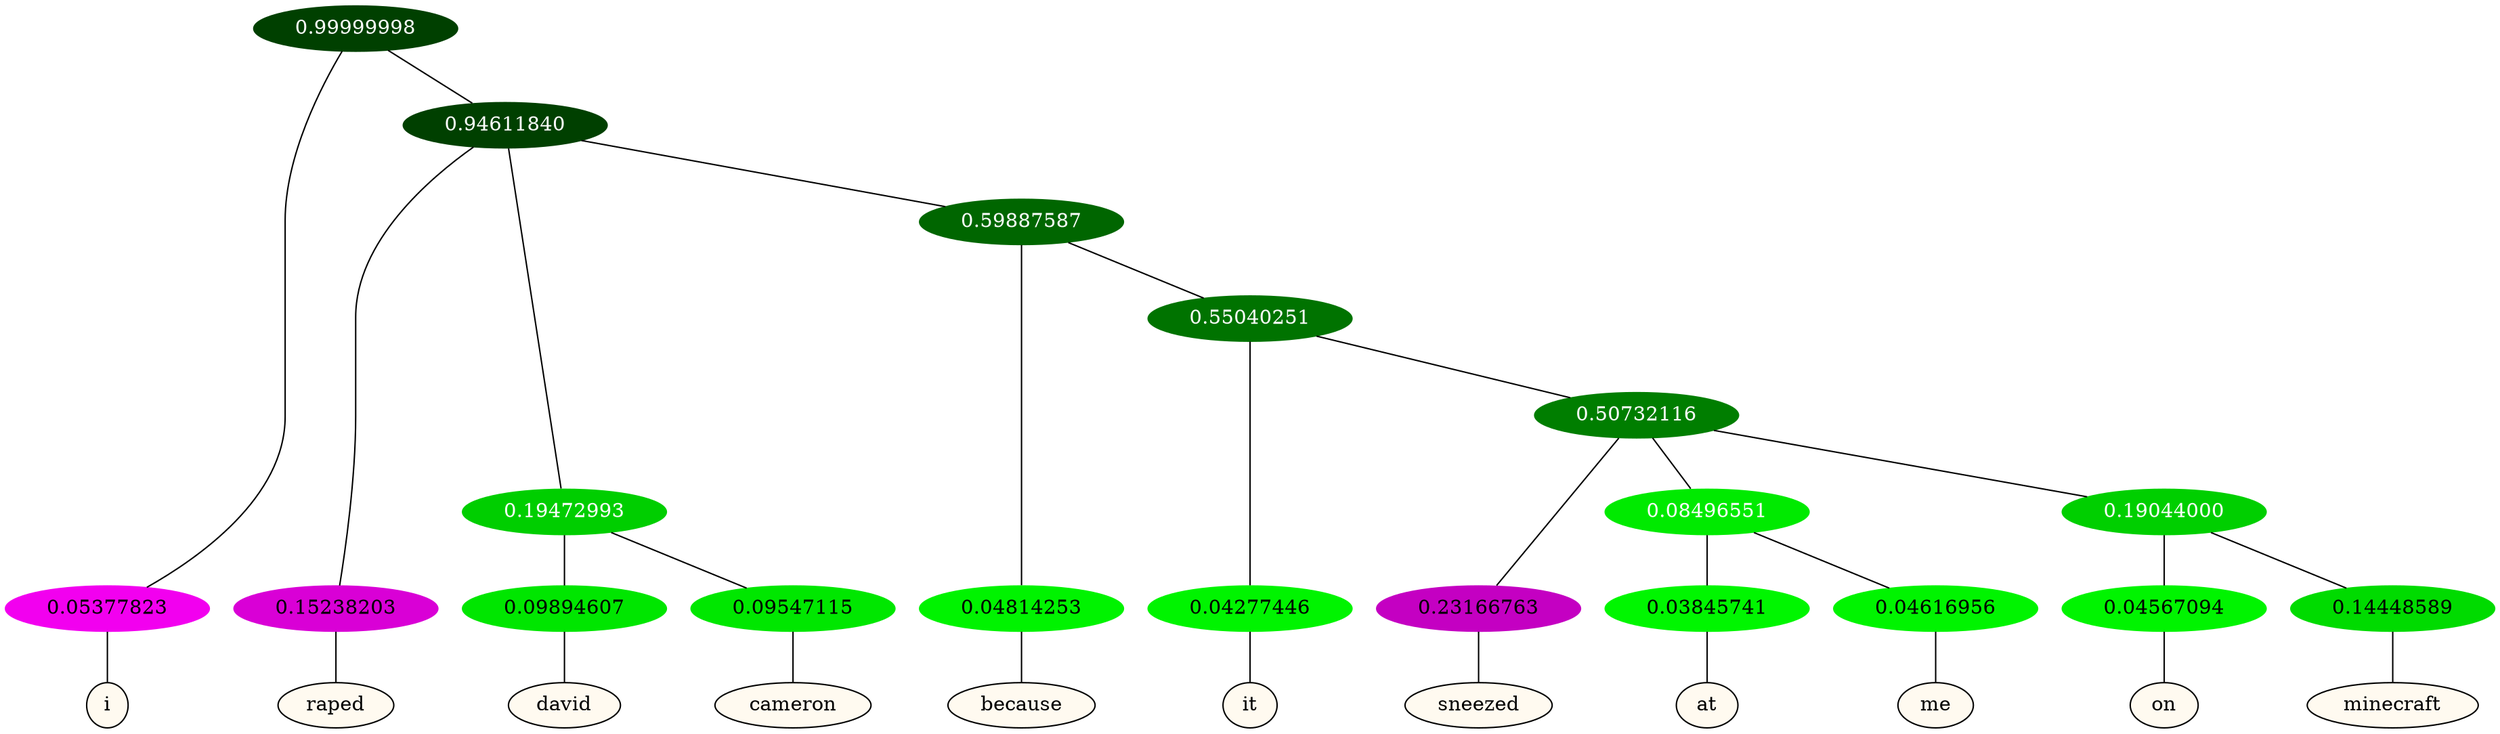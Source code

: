 graph {
	node [format=png height=0.15 nodesep=0.001 ordering=out overlap=prism overlap_scaling=0.01 ranksep=0.001 ratio=0.2 style=filled width=0.15]
	{
		rank=same
		a_w_1 [label=i color=black fillcolor=floralwhite style="filled,solid"]
		a_w_3 [label=raped color=black fillcolor=floralwhite style="filled,solid"]
		a_w_6 [label=david color=black fillcolor=floralwhite style="filled,solid"]
		a_w_7 [label=cameron color=black fillcolor=floralwhite style="filled,solid"]
		a_w_8 [label=because color=black fillcolor=floralwhite style="filled,solid"]
		a_w_10 [label=it color=black fillcolor=floralwhite style="filled,solid"]
		a_w_12 [label=sneezed color=black fillcolor=floralwhite style="filled,solid"]
		a_w_15 [label=at color=black fillcolor=floralwhite style="filled,solid"]
		a_w_16 [label=me color=black fillcolor=floralwhite style="filled,solid"]
		a_w_17 [label=on color=black fillcolor=floralwhite style="filled,solid"]
		a_w_18 [label=minecraft color=black fillcolor=floralwhite style="filled,solid"]
	}
	a_n_1 -- a_w_1
	a_n_3 -- a_w_3
	a_n_6 -- a_w_6
	a_n_7 -- a_w_7
	a_n_8 -- a_w_8
	a_n_10 -- a_w_10
	a_n_12 -- a_w_12
	a_n_15 -- a_w_15
	a_n_16 -- a_w_16
	a_n_17 -- a_w_17
	a_n_18 -- a_w_18
	{
		rank=same
		a_n_1 [label=0.05377823 color="0.835 1.000 0.946" fontcolor=black]
		a_n_3 [label=0.15238203 color="0.835 1.000 0.848" fontcolor=black]
		a_n_6 [label=0.09894607 color="0.334 1.000 0.901" fontcolor=black]
		a_n_7 [label=0.09547115 color="0.334 1.000 0.905" fontcolor=black]
		a_n_8 [label=0.04814253 color="0.334 1.000 0.952" fontcolor=black]
		a_n_10 [label=0.04277446 color="0.334 1.000 0.957" fontcolor=black]
		a_n_12 [label=0.23166763 color="0.835 1.000 0.768" fontcolor=black]
		a_n_15 [label=0.03845741 color="0.334 1.000 0.962" fontcolor=black]
		a_n_16 [label=0.04616956 color="0.334 1.000 0.954" fontcolor=black]
		a_n_17 [label=0.04567094 color="0.334 1.000 0.954" fontcolor=black]
		a_n_18 [label=0.14448589 color="0.334 1.000 0.856" fontcolor=black]
	}
	a_n_0 [label=0.99999998 color="0.334 1.000 0.250" fontcolor=grey99]
	a_n_0 -- a_n_1
	a_n_2 [label=0.94611840 color="0.334 1.000 0.250" fontcolor=grey99]
	a_n_0 -- a_n_2
	a_n_2 -- a_n_3
	a_n_4 [label=0.19472993 color="0.334 1.000 0.805" fontcolor=grey99]
	a_n_2 -- a_n_4
	a_n_5 [label=0.59887587 color="0.334 1.000 0.401" fontcolor=grey99]
	a_n_2 -- a_n_5
	a_n_4 -- a_n_6
	a_n_4 -- a_n_7
	a_n_5 -- a_n_8
	a_n_9 [label=0.55040251 color="0.334 1.000 0.450" fontcolor=grey99]
	a_n_5 -- a_n_9
	a_n_9 -- a_n_10
	a_n_11 [label=0.50732116 color="0.334 1.000 0.493" fontcolor=grey99]
	a_n_9 -- a_n_11
	a_n_11 -- a_n_12
	a_n_13 [label=0.08496551 color="0.334 1.000 0.915" fontcolor=grey99]
	a_n_11 -- a_n_13
	a_n_14 [label=0.19044000 color="0.334 1.000 0.810" fontcolor=grey99]
	a_n_11 -- a_n_14
	a_n_13 -- a_n_15
	a_n_13 -- a_n_16
	a_n_14 -- a_n_17
	a_n_14 -- a_n_18
}
